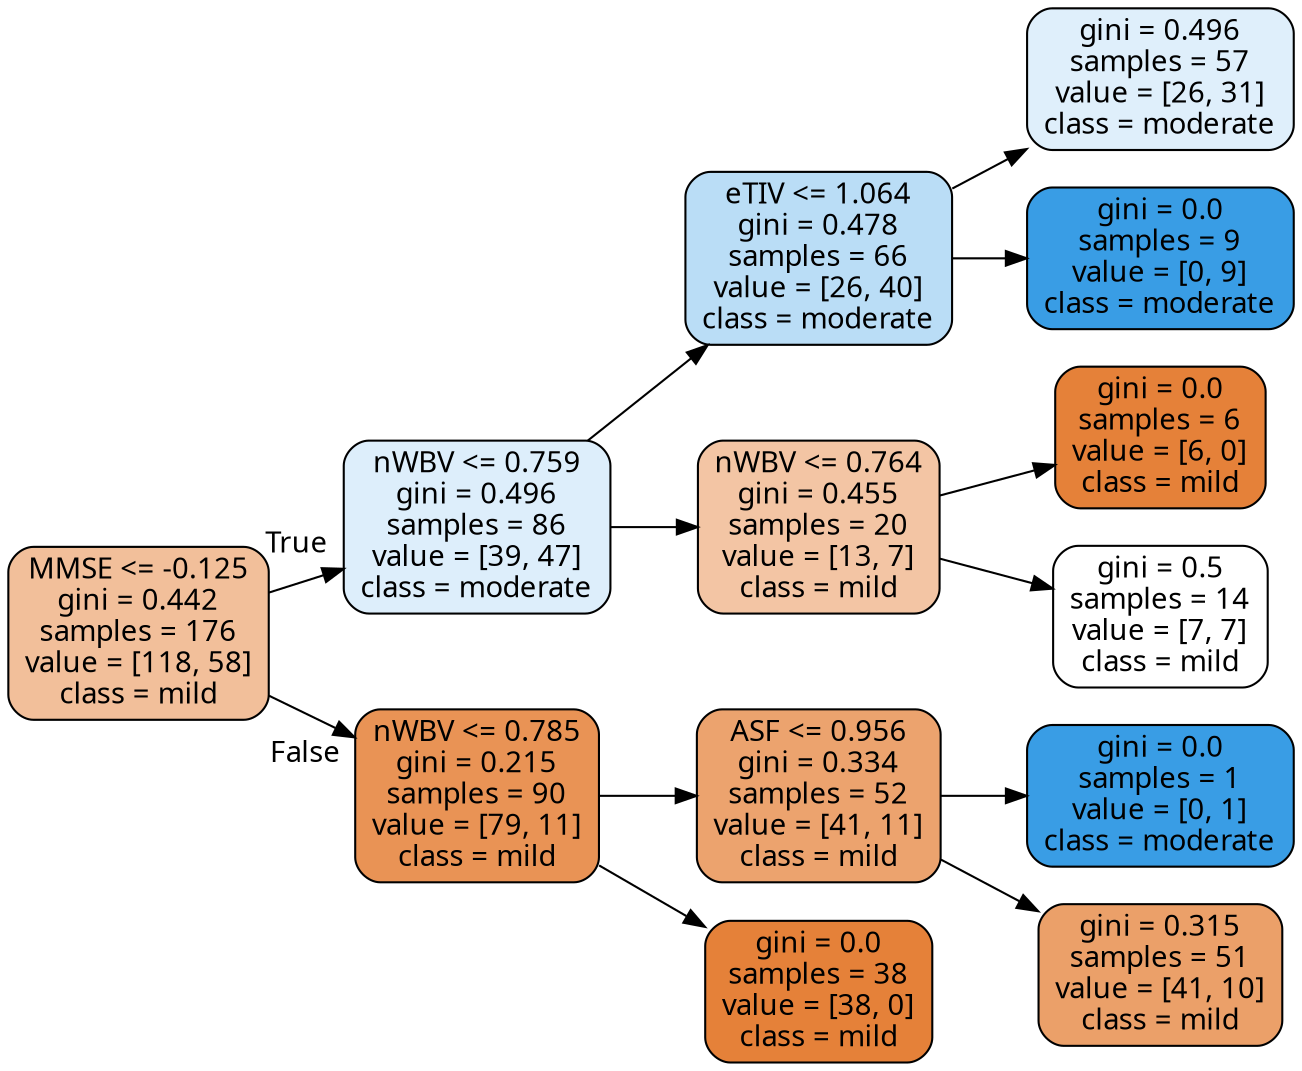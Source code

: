digraph Tree {
node [shape=box, style="filled, rounded", color="black", fontname="futura"] ;
edge [fontname="futura"] ;
rankdir=LR ;
0 [label="MMSE <= -0.125\ngini = 0.442\nsamples = 176\nvalue = [118, 58]\nclass = mild", fillcolor="#f2bf9a"] ;
1 [label="nWBV <= 0.759\ngini = 0.496\nsamples = 86\nvalue = [39, 47]\nclass = moderate", fillcolor="#ddeefb"] ;
0 -> 1 [labeldistance=2.5, labelangle=-45, headlabel="True"] ;
2 [label="eTIV <= 1.064\ngini = 0.478\nsamples = 66\nvalue = [26, 40]\nclass = moderate", fillcolor="#baddf6"] ;
1 -> 2 ;
3 [label="gini = 0.496\nsamples = 57\nvalue = [26, 31]\nclass = moderate", fillcolor="#dfeffb"] ;
2 -> 3 ;
4 [label="gini = 0.0\nsamples = 9\nvalue = [0, 9]\nclass = moderate", fillcolor="#399de5"] ;
2 -> 4 ;
5 [label="nWBV <= 0.764\ngini = 0.455\nsamples = 20\nvalue = [13, 7]\nclass = mild", fillcolor="#f3c5a4"] ;
1 -> 5 ;
6 [label="gini = 0.0\nsamples = 6\nvalue = [6, 0]\nclass = mild", fillcolor="#e58139"] ;
5 -> 6 ;
7 [label="gini = 0.5\nsamples = 14\nvalue = [7, 7]\nclass = mild", fillcolor="#ffffff"] ;
5 -> 7 ;
8 [label="nWBV <= 0.785\ngini = 0.215\nsamples = 90\nvalue = [79, 11]\nclass = mild", fillcolor="#e99355"] ;
0 -> 8 [labeldistance=2.5, labelangle=45, headlabel="False"] ;
9 [label="ASF <= 0.956\ngini = 0.334\nsamples = 52\nvalue = [41, 11]\nclass = mild", fillcolor="#eca36e"] ;
8 -> 9 ;
10 [label="gini = 0.0\nsamples = 1\nvalue = [0, 1]\nclass = moderate", fillcolor="#399de5"] ;
9 -> 10 ;
11 [label="gini = 0.315\nsamples = 51\nvalue = [41, 10]\nclass = mild", fillcolor="#eba069"] ;
9 -> 11 ;
12 [label="gini = 0.0\nsamples = 38\nvalue = [38, 0]\nclass = mild", fillcolor="#e58139"] ;
8 -> 12 ;
}
